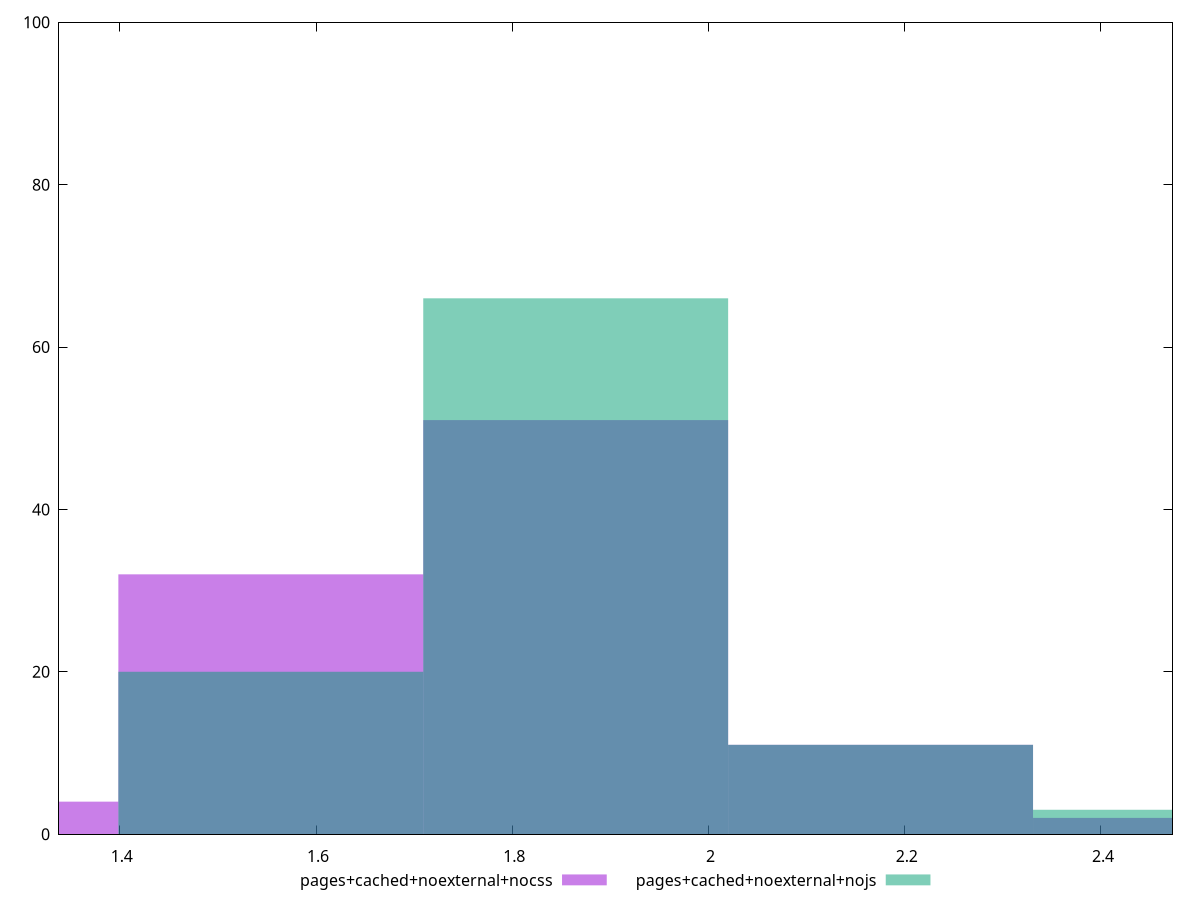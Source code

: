 reset

$pagesCachedNoexternalNocss <<EOF
1.86467872190143 51
1.5538989349178585 32
2.1754585088850016 11
2.4862382958685734 2
1.2431191479342867 4
EOF

$pagesCachedNoexternalNojs <<EOF
1.5538989349178585 20
1.86467872190143 66
2.1754585088850016 11
2.4862382958685734 3
EOF

set key outside below
set boxwidth 0.31077978698357167
set xrange [1.338:2.473]
set yrange [0:100]
set style fill transparent solid 0.5 noborder
set terminal svg size 640, 500 enhanced background rgb 'white'
set output "report_00007_2020-12-11T15:55:29.892Z/server-response-time/comparison/histogram/9_vs_10.svg"

plot $pagesCachedNoexternalNocss title "pages+cached+noexternal+nocss" with boxes, \
     $pagesCachedNoexternalNojs title "pages+cached+noexternal+nojs" with boxes

reset
